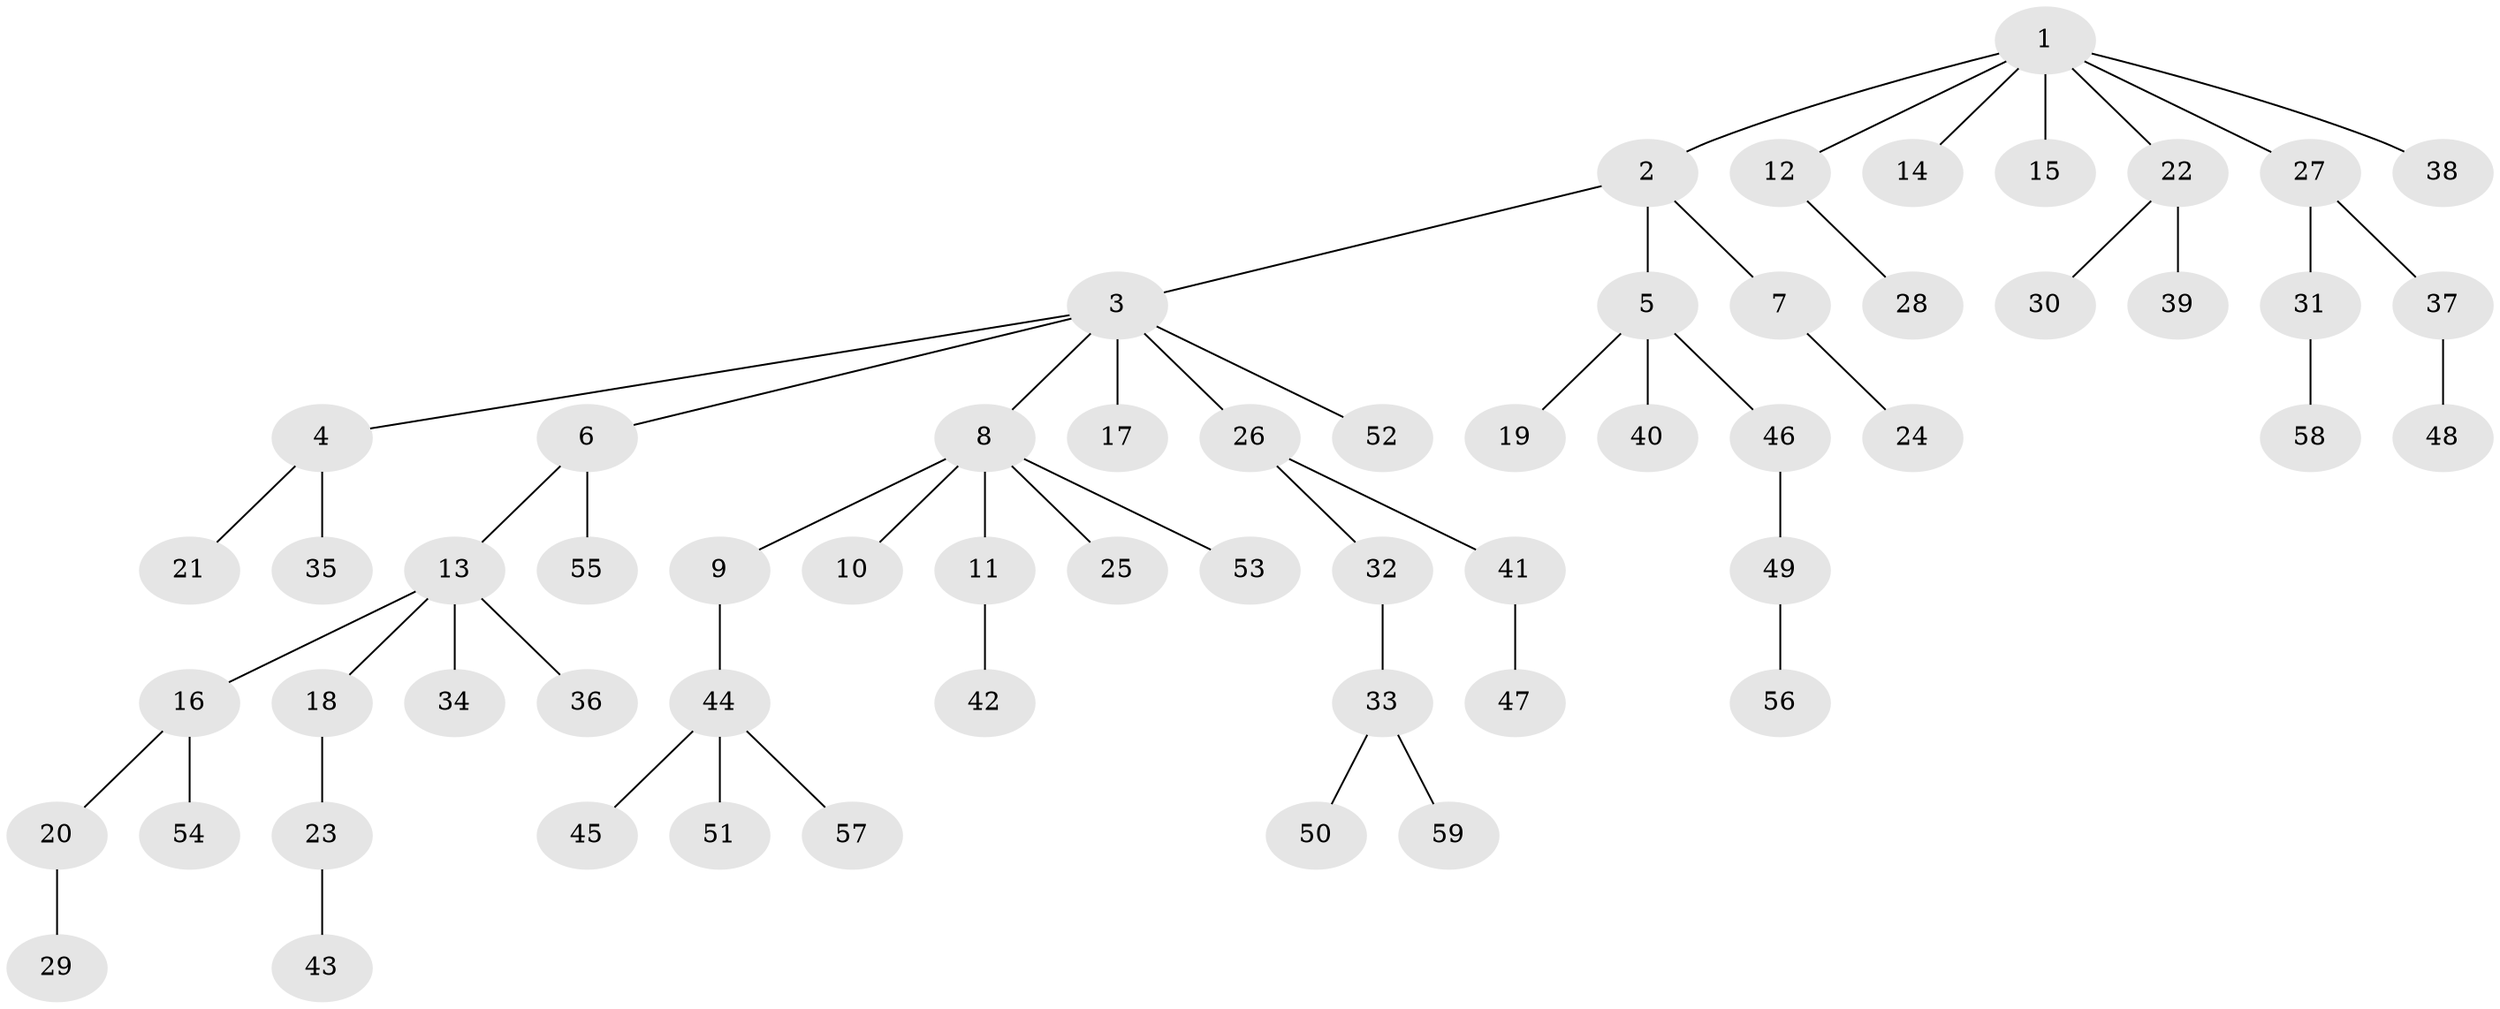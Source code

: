 // coarse degree distribution, {9: 0.024390243902439025, 7: 0.024390243902439025, 3: 0.0975609756097561, 4: 0.04878048780487805, 2: 0.14634146341463414, 6: 0.024390243902439025, 1: 0.6341463414634146}
// Generated by graph-tools (version 1.1) at 2025/19/03/04/25 18:19:05]
// undirected, 59 vertices, 58 edges
graph export_dot {
graph [start="1"]
  node [color=gray90,style=filled];
  1;
  2;
  3;
  4;
  5;
  6;
  7;
  8;
  9;
  10;
  11;
  12;
  13;
  14;
  15;
  16;
  17;
  18;
  19;
  20;
  21;
  22;
  23;
  24;
  25;
  26;
  27;
  28;
  29;
  30;
  31;
  32;
  33;
  34;
  35;
  36;
  37;
  38;
  39;
  40;
  41;
  42;
  43;
  44;
  45;
  46;
  47;
  48;
  49;
  50;
  51;
  52;
  53;
  54;
  55;
  56;
  57;
  58;
  59;
  1 -- 2;
  1 -- 12;
  1 -- 14;
  1 -- 15;
  1 -- 22;
  1 -- 27;
  1 -- 38;
  2 -- 3;
  2 -- 5;
  2 -- 7;
  3 -- 4;
  3 -- 6;
  3 -- 8;
  3 -- 17;
  3 -- 26;
  3 -- 52;
  4 -- 21;
  4 -- 35;
  5 -- 19;
  5 -- 40;
  5 -- 46;
  6 -- 13;
  6 -- 55;
  7 -- 24;
  8 -- 9;
  8 -- 10;
  8 -- 11;
  8 -- 25;
  8 -- 53;
  9 -- 44;
  11 -- 42;
  12 -- 28;
  13 -- 16;
  13 -- 18;
  13 -- 34;
  13 -- 36;
  16 -- 20;
  16 -- 54;
  18 -- 23;
  20 -- 29;
  22 -- 30;
  22 -- 39;
  23 -- 43;
  26 -- 32;
  26 -- 41;
  27 -- 31;
  27 -- 37;
  31 -- 58;
  32 -- 33;
  33 -- 50;
  33 -- 59;
  37 -- 48;
  41 -- 47;
  44 -- 45;
  44 -- 51;
  44 -- 57;
  46 -- 49;
  49 -- 56;
}
